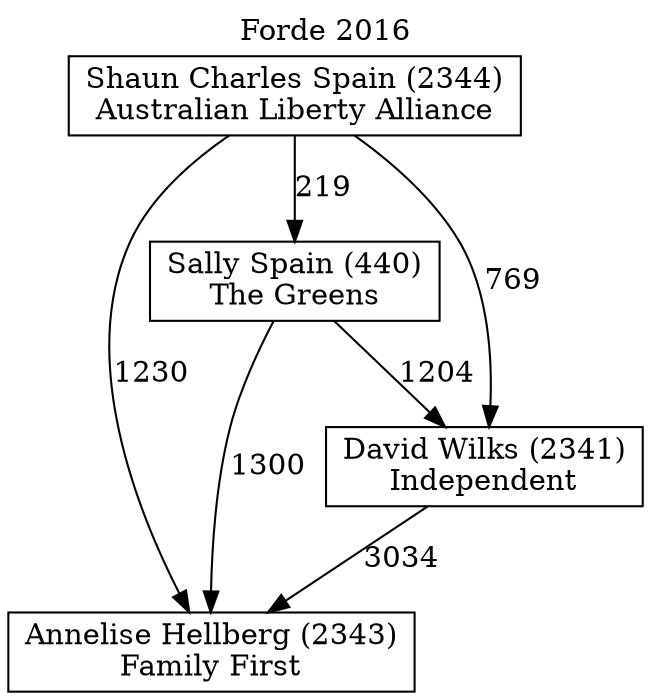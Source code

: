// House preference flow
digraph "Annelise Hellberg (2343)_Forde_2016" {
	graph [label="Forde 2016" labelloc=t mclimit=10]
	node [shape=box]
	"Shaun Charles Spain (2344)" [label="Shaun Charles Spain (2344)
Australian Liberty Alliance"]
	"Sally Spain (440)" [label="Sally Spain (440)
The Greens"]
	"Annelise Hellberg (2343)" [label="Annelise Hellberg (2343)
Family First"]
	"David Wilks (2341)" [label="David Wilks (2341)
Independent"]
	"Shaun Charles Spain (2344)" -> "David Wilks (2341)" [label=769]
	"David Wilks (2341)" -> "Annelise Hellberg (2343)" [label=3034]
	"Shaun Charles Spain (2344)" -> "Annelise Hellberg (2343)" [label=1230]
	"Sally Spain (440)" -> "Annelise Hellberg (2343)" [label=1300]
	"Shaun Charles Spain (2344)" -> "Sally Spain (440)" [label=219]
	"Sally Spain (440)" -> "David Wilks (2341)" [label=1204]
}
